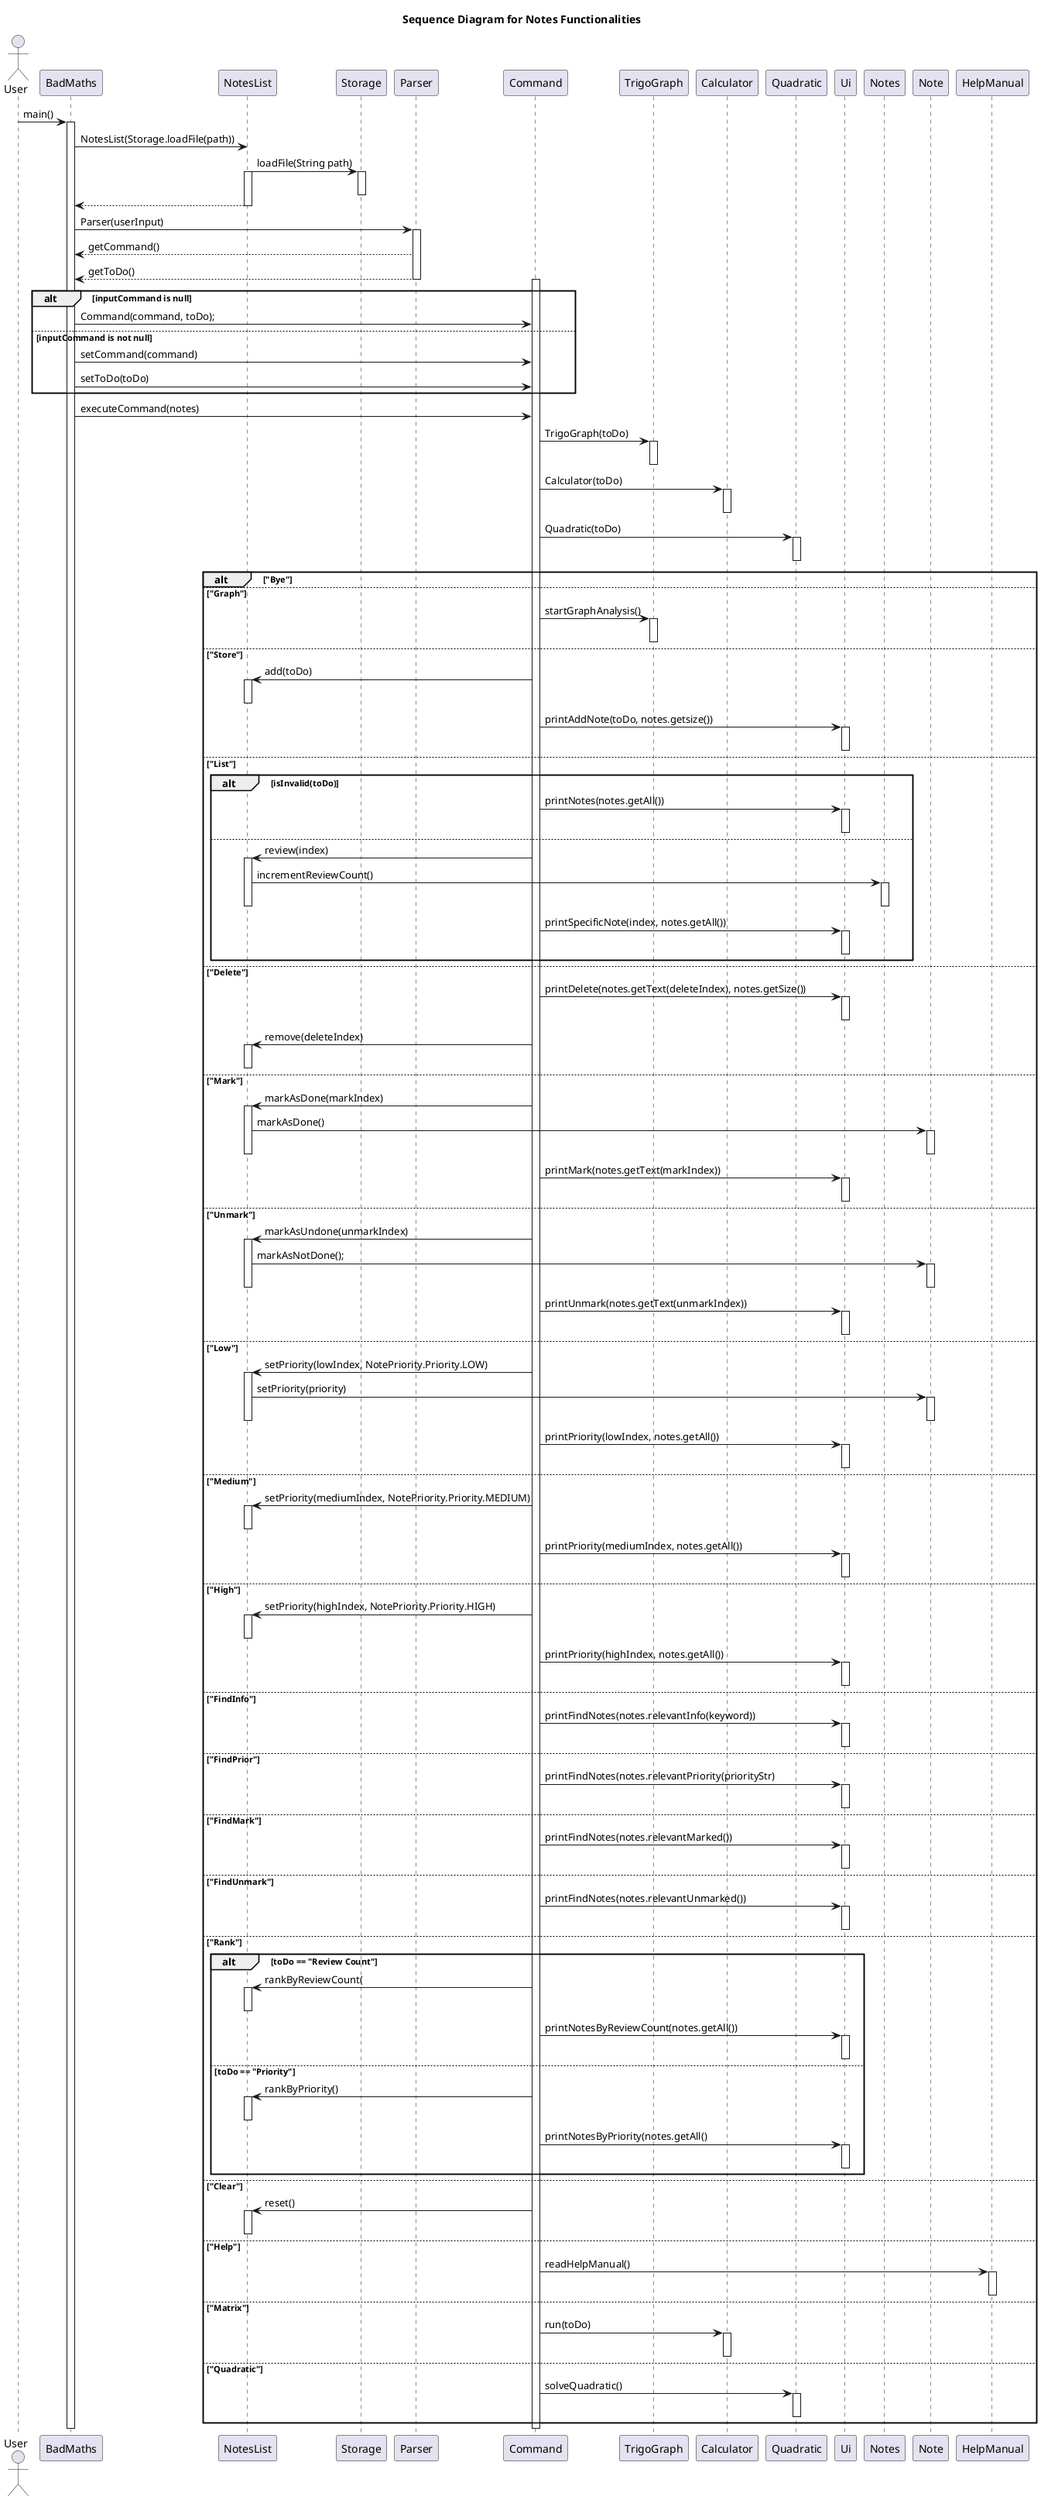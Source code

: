//@@author WilsonLee2000

@startuml
title Sequence Diagram for Notes Functionalities
'https://plantuml.com/sequence-diagram

actor User

User -> BadMaths : main()
activate BadMaths
BadMaths -> NotesList: NotesList(Storage.loadFile(path))
NotesList -> Storage : loadFile(String path)
activate Storage
deactivate Storage
activate NotesList
NotesList --> BadMaths
deactivate NotesList
BadMaths -> Parser : Parser(userInput)
activate Parser
Parser --> BadMaths : getCommand()
Parser --> BadMaths : getToDo()
deactivate Parser
alt inputCommand is null
activate Command
    BadMaths -> Command : Command(command, toDo);
    else inputCommand is not null
    BadMaths -> Command : setCommand(command)
    BadMaths -> Command : setToDo(toDo)
    end
BadMaths -> Command : executeCommand(notes)
Command -> TrigoGraph : TrigoGraph(toDo)
activate TrigoGraph
deactivate TrigoGraph
Command -> Calculator : Calculator(toDo)
activate Calculator
deactivate Calculator
Command -> Quadratic : Quadratic(toDo)
activate Quadratic
deactivate Quadratic
alt "Bye"
else "Graph"
Command -> TrigoGraph : startGraphAnalysis()
activate TrigoGraph
deactivate TrigoGraph
else "Store"
Command -> NotesList : add(toDo)
activate NotesList
deactivate NotesList
Command -> Ui : printAddNote(toDo, notes.getsize())
activate Ui
deactivate Ui
else "List"
alt isInvalid(toDo)
Command -> Ui : printNotes(notes.getAll())
activate Ui
deactivate Ui
else
Command -> NotesList : review(index)
activate NotesList
NotesList -> Notes : incrementReviewCount()
activate Notes
deactivate Notes
deactivate NotesList

Command -> Ui : printSpecificNote(index, notes.getAll())
activate Ui
deactivate Ui
end
else "Delete"
Command -> Ui : printDelete(notes.getText(deleteIndex), notes.getSize())
activate Ui
deactivate Ui
Command -> NotesList : remove(deleteIndex)
activate NotesList
deactivate NotesList
else "Mark"
Command -> NotesList : markAsDone(markIndex)
activate NotesList
NotesList -> Note : markAsDone()
activate Note
deactivate Note
deactivate NotesList
Command -> Ui : printMark(notes.getText(markIndex))
activate Ui
deactivate Ui
else "Unmark"
Command -> NotesList : markAsUndone(unmarkIndex)
activate NotesList
NotesList -> Note : markAsNotDone();
activate Note
deactivate Note
deactivate NotesList
Command -> Ui : printUnmark(notes.getText(unmarkIndex))
activate Ui
deactivate Ui
else "Low"
Command -> NotesList : setPriority(lowIndex, NotePriority.Priority.LOW)
activate NotesList
NotesList -> Note : setPriority(priority)
activate Note
deactivate Note
deactivate NotesList
Command -> Ui : printPriority(lowIndex, notes.getAll())
activate Ui
deactivate Ui
else "Medium"
Command -> NotesList : setPriority(mediumIndex, NotePriority.Priority.MEDIUM)
activate NotesList
deactivate NotesList
Command -> Ui : printPriority(mediumIndex, notes.getAll())
activate Ui
deactivate Ui
else "High"
Command -> NotesList : setPriority(highIndex, NotePriority.Priority.HIGH)
activate NotesList
deactivate NotesList
Command -> Ui : printPriority(highIndex, notes.getAll())
activate Ui
deactivate Ui
else "FindInfo"
Command -> Ui : printFindNotes(notes.relevantInfo(keyword))
activate Ui
deactivate Ui
else "FindPrior"
Command -> Ui : printFindNotes(notes.relevantPriority(priorityStr)
activate Ui
deactivate Ui
else "FindMark"
Command -> Ui : printFindNotes(notes.relevantMarked())
activate Ui
deactivate Ui
else "FindUnmark"
Command -> Ui : printFindNotes(notes.relevantUnmarked())
activate Ui
deactivate Ui
else "Rank"
alt toDo == "Review Count"
  Command -> NotesList : rankByReviewCount(
  activate NotesList
  deactivate NotesList
  Command -> Ui : printNotesByReviewCount(notes.getAll())
  activate Ui
  deactivate Ui
  else toDo == "Priority"
  Command -> NotesList : rankByPriority()
  activate NotesList
  deactivate NotesList
  Command -> Ui : printNotesByPriority(notes.getAll()
  activate Ui
  deactivate Ui
end
else "Clear"
Command -> NotesList : reset()
activate NotesList
deactivate NotesList
else "Help"
Command -> HelpManual : readHelpManual()
activate HelpManual
deactivate HelpManual
else "Matrix"
Command -> Calculator : run(toDo)
activate Calculator
deactivate Calculator
else "Quadratic"
Command -> Quadratic : solveQuadratic()
activate Quadratic
deactivate Quadratic
end
deactivate Command
deactivate BadMaths

@enduml